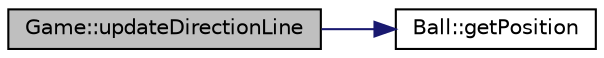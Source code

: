 digraph "Game::updateDirectionLine"
{
 // LATEX_PDF_SIZE
  edge [fontname="Helvetica",fontsize="10",labelfontname="Helvetica",labelfontsize="10"];
  node [fontname="Helvetica",fontsize="10",shape=record];
  rankdir="LR";
  Node1 [label="Game::updateDirectionLine",height=0.2,width=0.4,color="black", fillcolor="grey75", style="filled", fontcolor="black",tooltip="Funcion que actualiza la barra de poder."];
  Node1 -> Node2 [color="midnightblue",fontsize="10",style="solid",fontname="Helvetica"];
  Node2 [label="Ball::getPosition",height=0.2,width=0.4,color="black", fillcolor="white", style="filled",URL="$classBall.html#aca94a30f92fed8012b6a634afabe28a6",tooltip="Getter para la posicion de la bola."];
}
